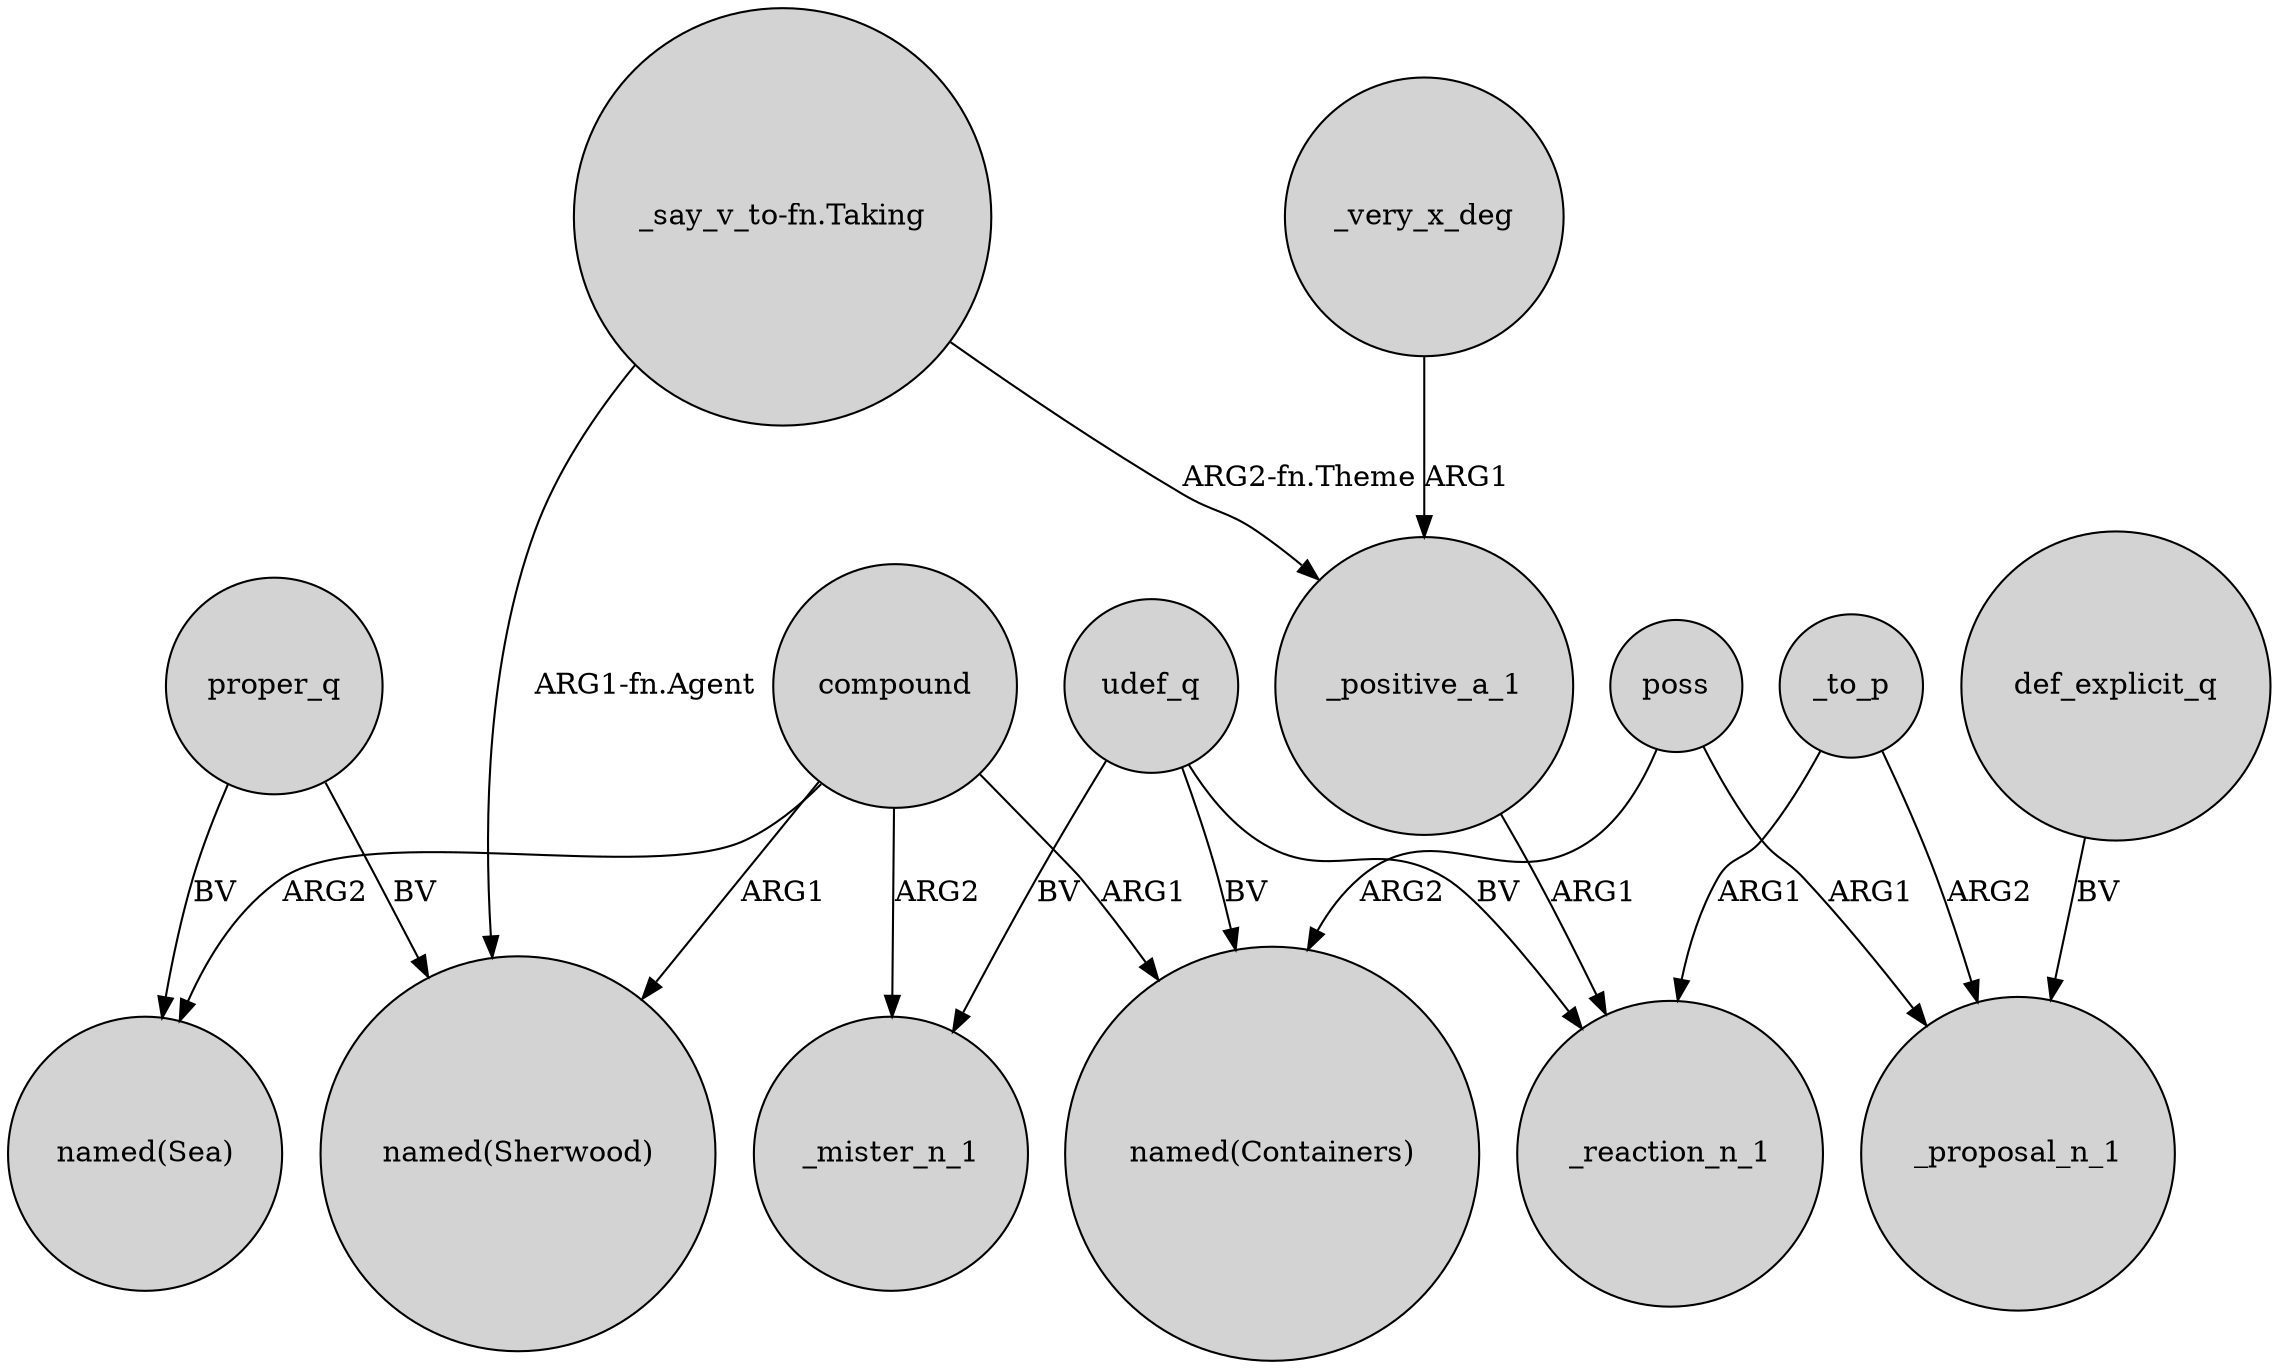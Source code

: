digraph {
	node [shape=circle style=filled]
	proper_q -> "named(Sea)" [label=BV]
	_to_p -> _reaction_n_1 [label=ARG1]
	compound -> "named(Sea)" [label=ARG2]
	def_explicit_q -> _proposal_n_1 [label=BV]
	compound -> "named(Containers)" [label=ARG1]
	udef_q -> _reaction_n_1 [label=BV]
	"_say_v_to-fn.Taking" -> "named(Sherwood)" [label="ARG1-fn.Agent"]
	proper_q -> "named(Sherwood)" [label=BV]
	"_say_v_to-fn.Taking" -> _positive_a_1 [label="ARG2-fn.Theme"]
	udef_q -> "named(Containers)" [label=BV]
	compound -> _mister_n_1 [label=ARG2]
	compound -> "named(Sherwood)" [label=ARG1]
	poss -> "named(Containers)" [label=ARG2]
	_very_x_deg -> _positive_a_1 [label=ARG1]
	udef_q -> _mister_n_1 [label=BV]
	poss -> _proposal_n_1 [label=ARG1]
	_positive_a_1 -> _reaction_n_1 [label=ARG1]
	_to_p -> _proposal_n_1 [label=ARG2]
}
